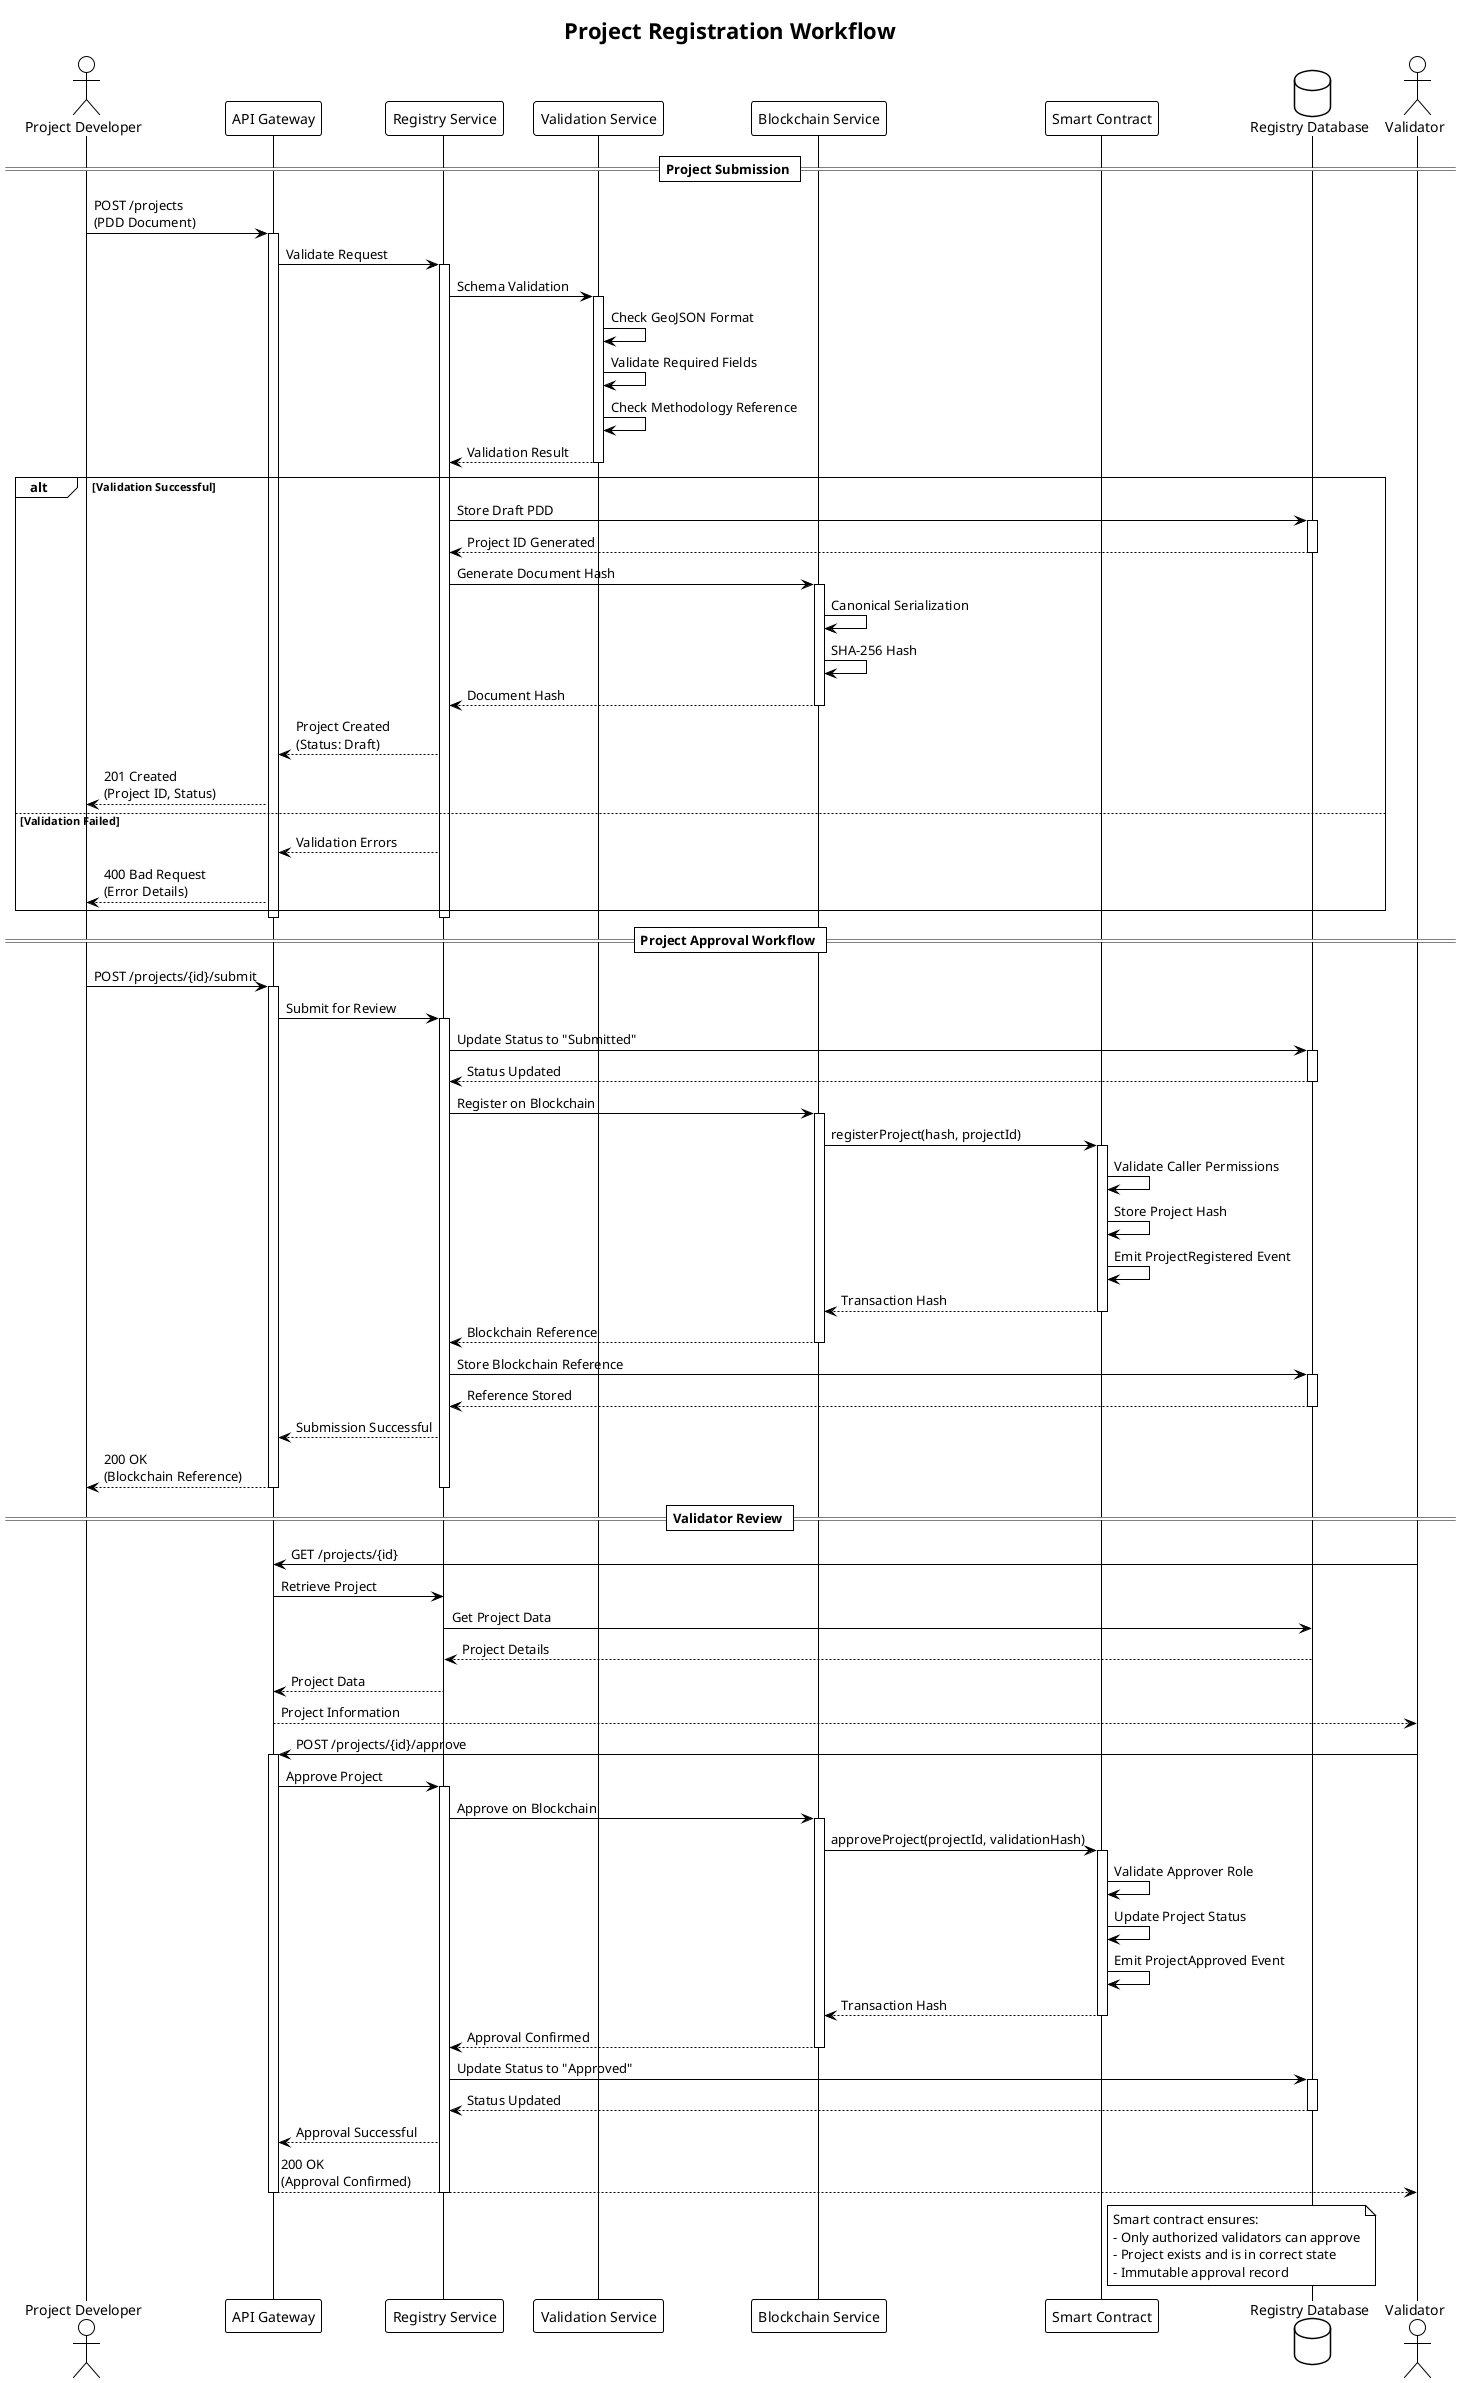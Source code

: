 @startuml
!theme plain
title Project Registration Workflow

actor "Project Developer" as PD
participant "API Gateway" as API
participant "Registry Service" as RS
participant "Validation Service" as VS
participant "Blockchain Service" as BC
participant "Smart Contract" as SC
database "Registry Database" as DB

== Project Submission ==
PD -> API: POST /projects\n(PDD Document)
activate API

API -> RS: Validate Request
activate RS

RS -> VS: Schema Validation
activate VS
VS -> VS: Check GeoJSON Format
VS -> VS: Validate Required Fields
VS -> VS: Check Methodology Reference
VS --> RS: Validation Result
deactivate VS

alt Validation Successful
    RS -> DB: Store Draft PDD
    activate DB
    DB --> RS: Project ID Generated
    deactivate DB
    
    RS -> BC: Generate Document Hash
    activate BC
    BC -> BC: Canonical Serialization
    BC -> BC: SHA-256 Hash
    BC --> RS: Document Hash
    deactivate BC
    
    RS --> API: Project Created\n(Status: Draft)
    API --> PD: 201 Created\n(Project ID, Status)
else Validation Failed
    RS --> API: Validation Errors
    API --> PD: 400 Bad Request\n(Error Details)
end
deactivate RS
deactivate API

== Project Approval Workflow ==
PD -> API: POST /projects/{id}/submit
activate API

API -> RS: Submit for Review
activate RS

RS -> DB: Update Status to "Submitted"
activate DB
DB --> RS: Status Updated
deactivate DB

RS -> BC: Register on Blockchain
activate BC
BC -> SC: registerProject(hash, projectId)
activate SC
SC -> SC: Validate Caller Permissions
SC -> SC: Store Project Hash
SC -> SC: Emit ProjectRegistered Event
SC --> BC: Transaction Hash
deactivate SC
BC --> RS: Blockchain Reference
deactivate BC

RS -> DB: Store Blockchain Reference
activate DB
DB --> RS: Reference Stored
deactivate DB

RS --> API: Submission Successful
API --> PD: 200 OK\n(Blockchain Reference)
deactivate RS
deactivate API

== Validator Review ==
actor "Validator" as V
V -> API: GET /projects/{id}
API -> RS: Retrieve Project
RS -> DB: Get Project Data
DB --> RS: Project Details
RS --> API: Project Data
API --> V: Project Information

V -> API: POST /projects/{id}/approve
activate API
API -> RS: Approve Project
activate RS

RS -> BC: Approve on Blockchain
activate BC
BC -> SC: approveProject(projectId, validationHash)
activate SC
SC -> SC: Validate Approver Role
SC -> SC: Update Project Status
SC -> SC: Emit ProjectApproved Event
SC --> BC: Transaction Hash
deactivate SC
BC --> RS: Approval Confirmed
deactivate BC

RS -> DB: Update Status to "Approved"
activate DB
DB --> RS: Status Updated
deactivate DB

RS --> API: Approval Successful
API --> V: 200 OK\n(Approval Confirmed)
deactivate RS
deactivate API

note right of SC
  Smart contract ensures:
  - Only authorized validators can approve
  - Project exists and is in correct state
  - Immutable approval record
end note

@enduml

